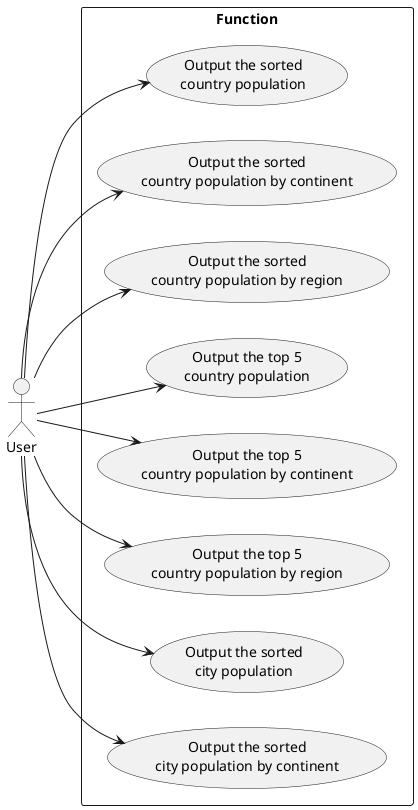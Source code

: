 @startuml
left to right direction
actor User as "User"

rectangle "Function" {
    usecase UC1a as "Output the sorted
    country population"

    usecase UC2a as "Output the sorted
    country population by continent"

    usecase UC3a as "Output the sorted
    country population by region"

    usecase UC4a as "Output the top 5
    country population"

    usecase UC5a as "Output the top 5
    country population by continent"

    usecase UC6a as "Output the top 5
    country population by region"

    usecase UC7a as "Output the sorted
    city population"

    usecase UC8a as "Output the sorted
    city population by continent"

    User --> UC1a
    User --> UC2a
    User --> UC3a
    User --> UC4a
    User --> UC5a
    User --> UC6a
    User --> UC7a
    User --> UC8a
}
@enduml